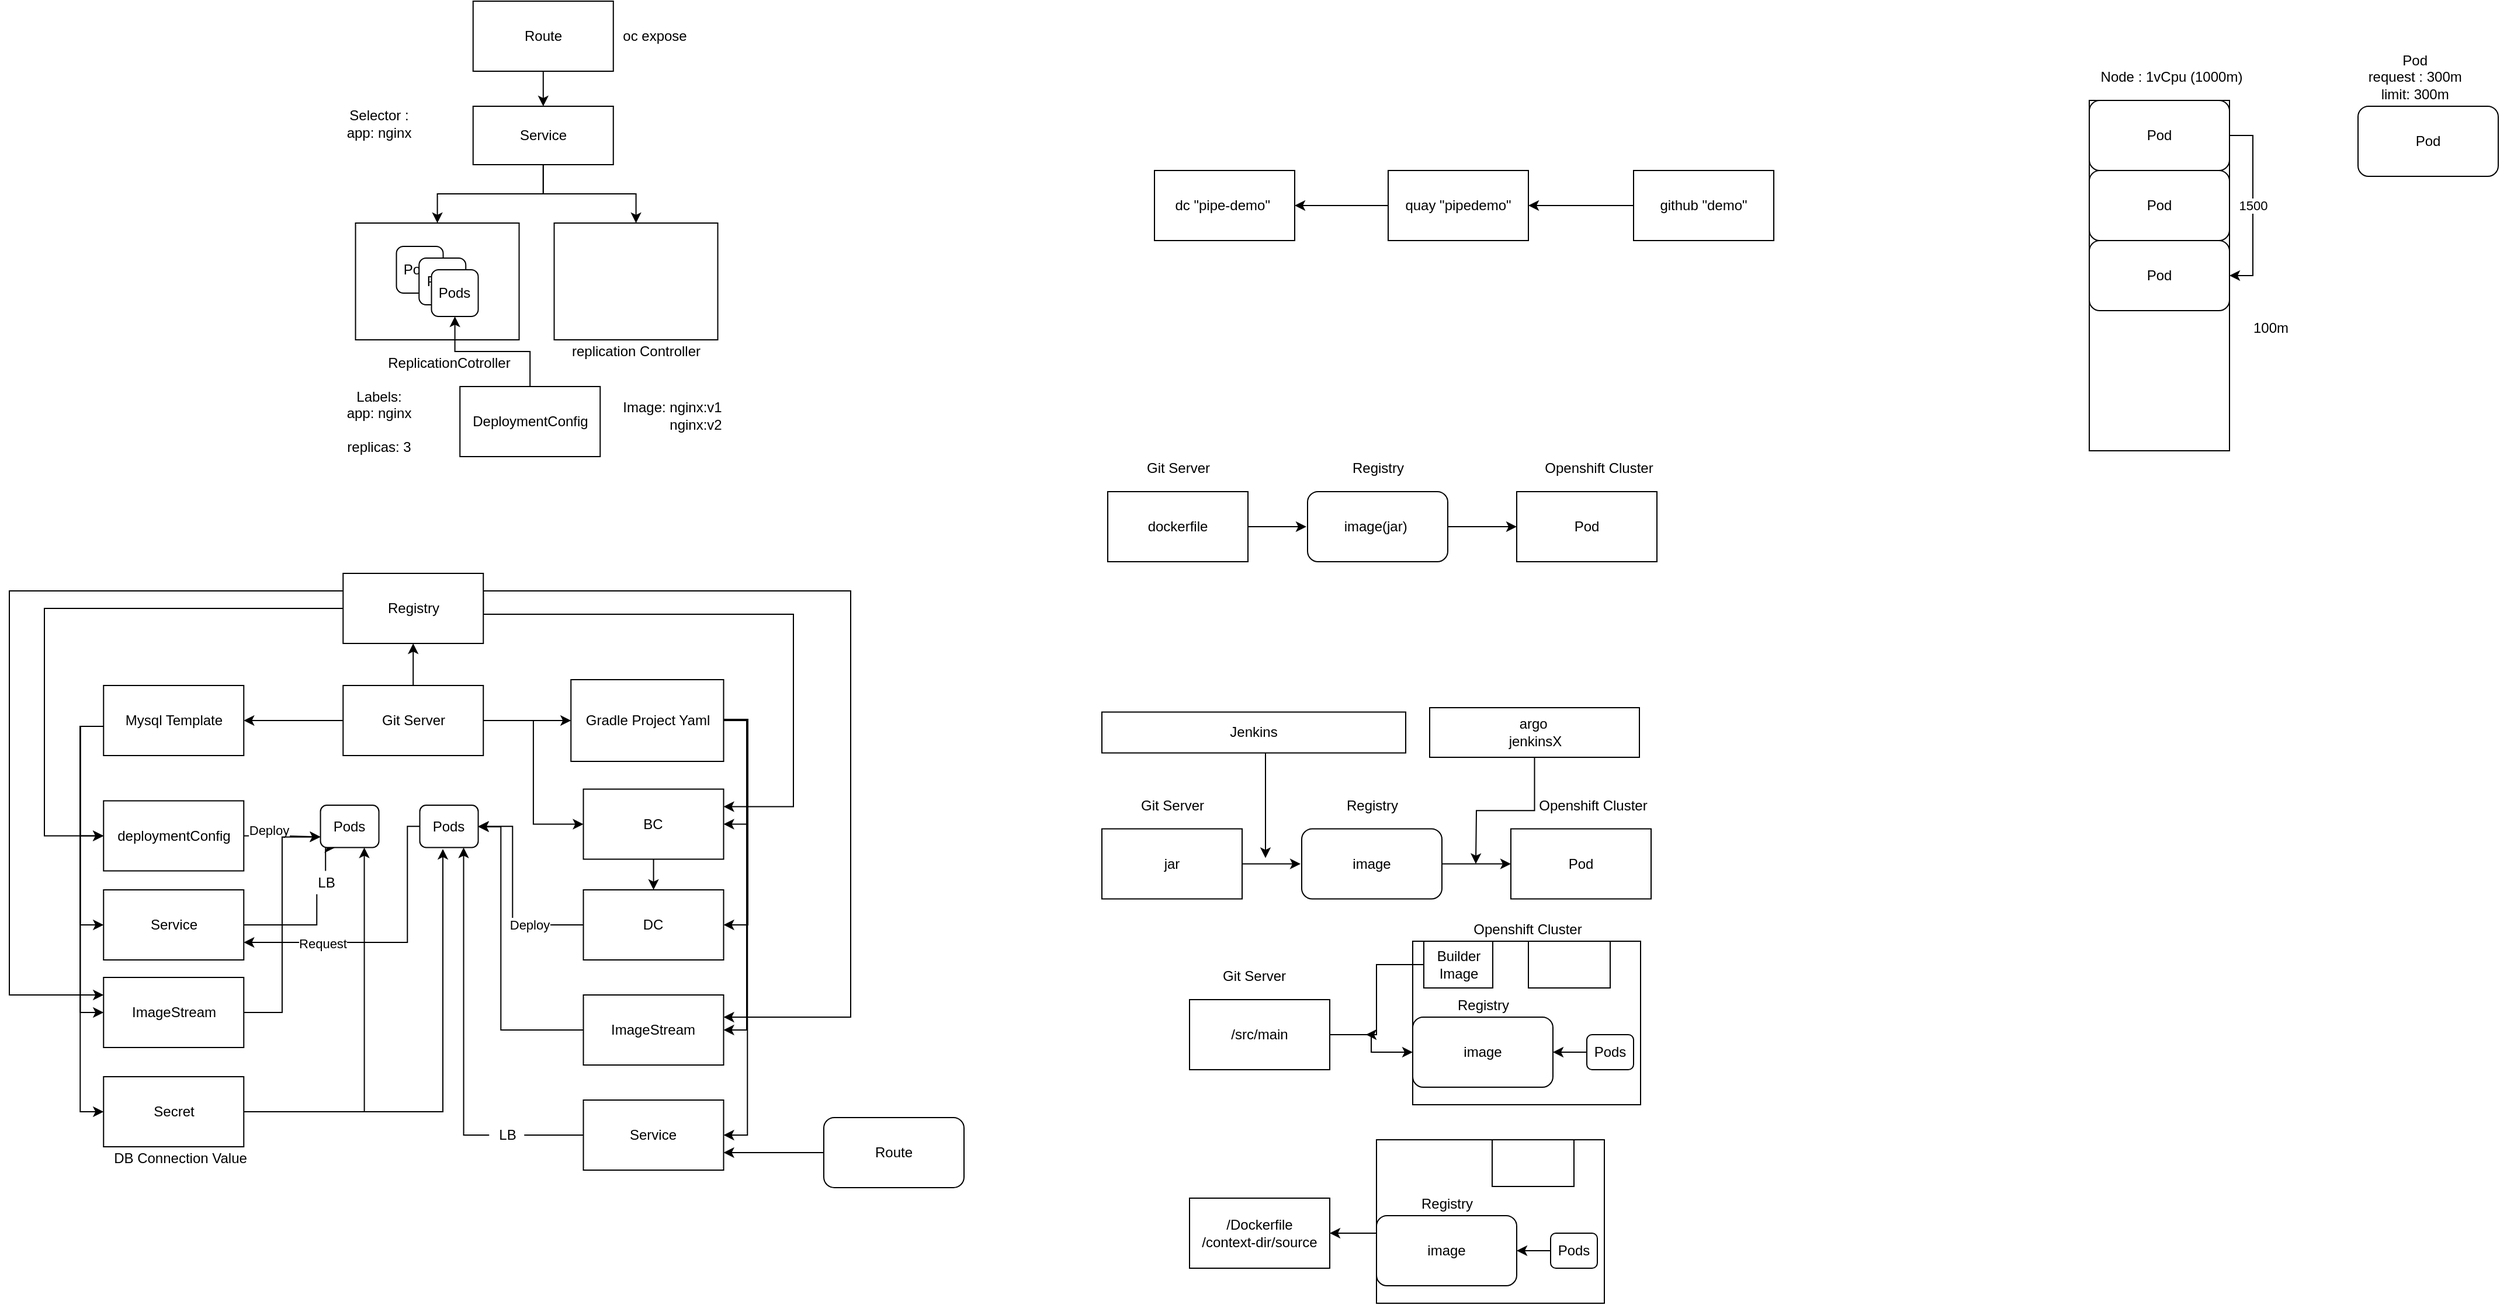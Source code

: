 <mxfile version="14.6.6" type="device"><diagram id="g1yxBimv9lPvZbjN_hcI" name="Page-1"><mxGraphModel dx="1342" dy="687" grid="1" gridSize="10" guides="1" tooltips="1" connect="1" arrows="1" fold="1" page="1" pageScale="1" pageWidth="827" pageHeight="1169" math="0" shadow="0"><root><mxCell id="0"/><mxCell id="1" parent="0"/><mxCell id="YcNovF2lbLRYfm3snQOD-14" value="" style="whiteSpace=wrap;html=1;" parent="1" vertex="1"><mxGeometry x="476.26" y="225" width="140" height="100" as="geometry"/></mxCell><mxCell id="YcNovF2lbLRYfm3snQOD-8" style="edgeStyle=orthogonalEdgeStyle;rounded=0;orthogonalLoop=1;jettySize=auto;html=1;" parent="1" source="YcNovF2lbLRYfm3snQOD-1" target="YcNovF2lbLRYfm3snQOD-2" edge="1"><mxGeometry relative="1" as="geometry"/></mxCell><mxCell id="YcNovF2lbLRYfm3snQOD-19" style="edgeStyle=orthogonalEdgeStyle;rounded=0;orthogonalLoop=1;jettySize=auto;html=1;" parent="1" source="YcNovF2lbLRYfm3snQOD-1" target="YcNovF2lbLRYfm3snQOD-14" edge="1"><mxGeometry relative="1" as="geometry"/></mxCell><mxCell id="YcNovF2lbLRYfm3snQOD-1" value="Service" style="whiteSpace=wrap;html=1;" parent="1" vertex="1"><mxGeometry x="406.88" y="125" width="120" height="50" as="geometry"/></mxCell><mxCell id="YcNovF2lbLRYfm3snQOD-2" value="" style="whiteSpace=wrap;html=1;" parent="1" vertex="1"><mxGeometry x="306.26" y="225" width="140" height="100" as="geometry"/></mxCell><mxCell id="YcNovF2lbLRYfm3snQOD-3" value="Pods" style="rounded=1;whiteSpace=wrap;html=1;" parent="1" vertex="1"><mxGeometry x="341.26" y="245" width="40" height="40" as="geometry"/></mxCell><mxCell id="YcNovF2lbLRYfm3snQOD-4" value="Pods" style="rounded=1;whiteSpace=wrap;html=1;" parent="1" vertex="1"><mxGeometry x="360.63" y="255" width="40" height="40" as="geometry"/></mxCell><mxCell id="YcNovF2lbLRYfm3snQOD-6" value="Pods" style="rounded=1;whiteSpace=wrap;html=1;" parent="1" vertex="1"><mxGeometry x="371.26" y="265" width="40" height="40" as="geometry"/></mxCell><mxCell id="YcNovF2lbLRYfm3snQOD-7" value="ReplicationCotroller" style="text;html=1;align=center;verticalAlign=middle;resizable=0;points=[];autosize=1;strokeColor=none;" parent="1" vertex="1"><mxGeometry x="326.26" y="335" width="120" height="20" as="geometry"/></mxCell><mxCell id="YcNovF2lbLRYfm3snQOD-10" style="edgeStyle=orthogonalEdgeStyle;rounded=0;orthogonalLoop=1;jettySize=auto;html=1;" parent="1" source="YcNovF2lbLRYfm3snQOD-9" target="YcNovF2lbLRYfm3snQOD-6" edge="1"><mxGeometry relative="1" as="geometry"/></mxCell><mxCell id="YcNovF2lbLRYfm3snQOD-9" value="DeploymentConfig" style="whiteSpace=wrap;html=1;" parent="1" vertex="1"><mxGeometry x="395.63" y="365" width="120" height="60" as="geometry"/></mxCell><mxCell id="YcNovF2lbLRYfm3snQOD-15" value="replication Controller" style="text;html=1;align=center;verticalAlign=middle;resizable=0;points=[];autosize=1;strokeColor=none;" parent="1" vertex="1"><mxGeometry x="481.26" y="325" width="130" height="20" as="geometry"/></mxCell><mxCell id="YcNovF2lbLRYfm3snQOD-20" value="Image: nginx:v1&lt;br&gt;&amp;nbsp; &amp;nbsp; &amp;nbsp; &amp;nbsp; &amp;nbsp; &amp;nbsp; nginx:v2" style="text;html=1;align=center;verticalAlign=middle;resizable=0;points=[];autosize=1;strokeColor=none;" parent="1" vertex="1"><mxGeometry x="526.88" y="375" width="100" height="30" as="geometry"/></mxCell><mxCell id="-T55aMEuOZPmN8uG3e0U-1" value="Selector :&lt;br&gt;app: nginx" style="text;html=1;align=center;verticalAlign=middle;resizable=0;points=[];autosize=1;strokeColor=none;" parent="1" vertex="1"><mxGeometry x="290.63" y="125" width="70" height="30" as="geometry"/></mxCell><mxCell id="-T55aMEuOZPmN8uG3e0U-2" value="Labels:&lt;br&gt;app: nginx&lt;br&gt;&lt;br&gt;replicas: 3" style="text;html=1;align=center;verticalAlign=middle;resizable=0;points=[];autosize=1;strokeColor=none;" parent="1" vertex="1"><mxGeometry x="290.63" y="365" width="70" height="60" as="geometry"/></mxCell><mxCell id="-T55aMEuOZPmN8uG3e0U-6" style="edgeStyle=orthogonalEdgeStyle;rounded=0;orthogonalLoop=1;jettySize=auto;html=1;" parent="1" source="-T55aMEuOZPmN8uG3e0U-4" target="YcNovF2lbLRYfm3snQOD-1" edge="1"><mxGeometry relative="1" as="geometry"/></mxCell><mxCell id="-T55aMEuOZPmN8uG3e0U-4" value="Route" style="whiteSpace=wrap;html=1;" parent="1" vertex="1"><mxGeometry x="406.88" y="35" width="120" height="60" as="geometry"/></mxCell><mxCell id="-T55aMEuOZPmN8uG3e0U-5" value="oc expose" style="text;html=1;align=center;verticalAlign=middle;resizable=0;points=[];autosize=1;strokeColor=none;" parent="1" vertex="1"><mxGeometry x="526.88" y="55" width="70" height="20" as="geometry"/></mxCell><mxCell id="-T55aMEuOZPmN8uG3e0U-7" value="dc &quot;pipe-demo&quot;&amp;nbsp;" style="whiteSpace=wrap;html=1;" parent="1" vertex="1"><mxGeometry x="990" y="180" width="120" height="60" as="geometry"/></mxCell><mxCell id="-T55aMEuOZPmN8uG3e0U-11" value="" style="edgeStyle=orthogonalEdgeStyle;rounded=0;orthogonalLoop=1;jettySize=auto;html=1;" parent="1" source="-T55aMEuOZPmN8uG3e0U-8" target="-T55aMEuOZPmN8uG3e0U-7" edge="1"><mxGeometry relative="1" as="geometry"/></mxCell><mxCell id="-T55aMEuOZPmN8uG3e0U-8" value="quay &quot;pipedemo&quot;" style="whiteSpace=wrap;html=1;" parent="1" vertex="1"><mxGeometry x="1190" y="180" width="120" height="60" as="geometry"/></mxCell><mxCell id="-T55aMEuOZPmN8uG3e0U-10" style="edgeStyle=orthogonalEdgeStyle;rounded=0;orthogonalLoop=1;jettySize=auto;html=1;" parent="1" source="-T55aMEuOZPmN8uG3e0U-9" target="-T55aMEuOZPmN8uG3e0U-8" edge="1"><mxGeometry relative="1" as="geometry"/></mxCell><mxCell id="-T55aMEuOZPmN8uG3e0U-9" value="github &quot;demo&quot;" style="whiteSpace=wrap;html=1;" parent="1" vertex="1"><mxGeometry x="1400" y="180" width="120" height="60" as="geometry"/></mxCell><mxCell id="cWllWm8JzuHxalSp856Z-7" style="edgeStyle=orthogonalEdgeStyle;rounded=0;orthogonalLoop=1;jettySize=auto;html=1;" edge="1" parent="1" source="cWllWm8JzuHxalSp856Z-1"><mxGeometry relative="1" as="geometry"><mxPoint x="1120" y="485" as="targetPoint"/></mxGeometry></mxCell><mxCell id="cWllWm8JzuHxalSp856Z-1" value="dockerfile" style="rounded=0;whiteSpace=wrap;html=1;" vertex="1" parent="1"><mxGeometry x="950" y="455" width="120" height="60" as="geometry"/></mxCell><mxCell id="cWllWm8JzuHxalSp856Z-2" value="Git Server" style="text;html=1;align=center;verticalAlign=middle;resizable=0;points=[];autosize=1;strokeColor=none;" vertex="1" parent="1"><mxGeometry x="975" y="425" width="70" height="20" as="geometry"/></mxCell><mxCell id="cWllWm8JzuHxalSp856Z-8" style="edgeStyle=orthogonalEdgeStyle;rounded=0;orthogonalLoop=1;jettySize=auto;html=1;" edge="1" parent="1" source="cWllWm8JzuHxalSp856Z-3" target="cWllWm8JzuHxalSp856Z-5"><mxGeometry relative="1" as="geometry"/></mxCell><mxCell id="cWllWm8JzuHxalSp856Z-3" value="image(jar)&amp;nbsp;" style="rounded=1;whiteSpace=wrap;html=1;" vertex="1" parent="1"><mxGeometry x="1121" y="455" width="120" height="60" as="geometry"/></mxCell><mxCell id="cWllWm8JzuHxalSp856Z-4" value="Registry" style="text;html=1;align=center;verticalAlign=middle;resizable=0;points=[];autosize=1;strokeColor=none;" vertex="1" parent="1"><mxGeometry x="1151" y="425" width="60" height="20" as="geometry"/></mxCell><mxCell id="cWllWm8JzuHxalSp856Z-5" value="Pod" style="whiteSpace=wrap;html=1;" vertex="1" parent="1"><mxGeometry x="1300" y="455" width="120" height="60" as="geometry"/></mxCell><mxCell id="cWllWm8JzuHxalSp856Z-6" value="Openshift Cluster" style="text;html=1;align=center;verticalAlign=middle;resizable=0;points=[];autosize=1;strokeColor=none;" vertex="1" parent="1"><mxGeometry x="1315" y="425" width="110" height="20" as="geometry"/></mxCell><mxCell id="cWllWm8JzuHxalSp856Z-13" style="edgeStyle=orthogonalEdgeStyle;rounded=0;orthogonalLoop=1;jettySize=auto;html=1;" edge="1" parent="1" source="cWllWm8JzuHxalSp856Z-14"><mxGeometry relative="1" as="geometry"><mxPoint x="1115" y="773.75" as="targetPoint"/></mxGeometry></mxCell><mxCell id="cWllWm8JzuHxalSp856Z-14" value="jar" style="rounded=0;whiteSpace=wrap;html=1;" vertex="1" parent="1"><mxGeometry x="945" y="743.75" width="120" height="60" as="geometry"/></mxCell><mxCell id="cWllWm8JzuHxalSp856Z-15" value="Git Server" style="text;html=1;align=center;verticalAlign=middle;resizable=0;points=[];autosize=1;strokeColor=none;" vertex="1" parent="1"><mxGeometry x="970" y="713.75" width="70" height="20" as="geometry"/></mxCell><mxCell id="cWllWm8JzuHxalSp856Z-16" style="edgeStyle=orthogonalEdgeStyle;rounded=0;orthogonalLoop=1;jettySize=auto;html=1;" edge="1" parent="1" source="cWllWm8JzuHxalSp856Z-17" target="cWllWm8JzuHxalSp856Z-19"><mxGeometry relative="1" as="geometry"/></mxCell><mxCell id="cWllWm8JzuHxalSp856Z-17" value="image" style="rounded=1;whiteSpace=wrap;html=1;" vertex="1" parent="1"><mxGeometry x="1116" y="743.75" width="120" height="60" as="geometry"/></mxCell><mxCell id="cWllWm8JzuHxalSp856Z-18" value="Registry" style="text;html=1;align=center;verticalAlign=middle;resizable=0;points=[];autosize=1;strokeColor=none;" vertex="1" parent="1"><mxGeometry x="1146" y="713.75" width="60" height="20" as="geometry"/></mxCell><mxCell id="cWllWm8JzuHxalSp856Z-19" value="Pod" style="whiteSpace=wrap;html=1;" vertex="1" parent="1"><mxGeometry x="1295" y="743.75" width="120" height="60" as="geometry"/></mxCell><mxCell id="cWllWm8JzuHxalSp856Z-20" value="Openshift Cluster" style="text;html=1;align=center;verticalAlign=middle;resizable=0;points=[];autosize=1;strokeColor=none;" vertex="1" parent="1"><mxGeometry x="1310" y="713.75" width="110" height="20" as="geometry"/></mxCell><mxCell id="cWllWm8JzuHxalSp856Z-21" style="edgeStyle=orthogonalEdgeStyle;rounded=0;orthogonalLoop=1;jettySize=auto;html=1;" edge="1" parent="1" source="cWllWm8JzuHxalSp856Z-23"><mxGeometry relative="1" as="geometry"><mxPoint x="1085" y="768.75" as="targetPoint"/><Array as="points"><mxPoint x="1085" y="683.75"/><mxPoint x="1085" y="683.75"/></Array></mxGeometry></mxCell><mxCell id="cWllWm8JzuHxalSp856Z-23" value="Jenkins" style="whiteSpace=wrap;html=1;" vertex="1" parent="1"><mxGeometry x="945" y="643.75" width="260" height="35" as="geometry"/></mxCell><mxCell id="cWllWm8JzuHxalSp856Z-24" style="edgeStyle=orthogonalEdgeStyle;rounded=0;orthogonalLoop=1;jettySize=auto;html=1;" edge="1" parent="1" source="cWllWm8JzuHxalSp856Z-25" target="cWllWm8JzuHxalSp856Z-28"><mxGeometry relative="1" as="geometry"><mxPoint x="1095" y="890.0" as="targetPoint"/></mxGeometry></mxCell><mxCell id="cWllWm8JzuHxalSp856Z-25" value="/src/main" style="rounded=0;whiteSpace=wrap;html=1;" vertex="1" parent="1"><mxGeometry x="1020" y="890" width="120" height="60" as="geometry"/></mxCell><mxCell id="cWllWm8JzuHxalSp856Z-26" value="Git Server" style="text;html=1;align=center;verticalAlign=middle;resizable=0;points=[];autosize=1;strokeColor=none;" vertex="1" parent="1"><mxGeometry x="1040" y="860" width="70" height="20" as="geometry"/></mxCell><mxCell id="cWllWm8JzuHxalSp856Z-27" style="edgeStyle=orthogonalEdgeStyle;rounded=0;orthogonalLoop=1;jettySize=auto;html=1;" edge="1" parent="1" source="cWllWm8JzuHxalSp856Z-28" target="cWllWm8JzuHxalSp856Z-30"><mxGeometry relative="1" as="geometry"/></mxCell><mxCell id="cWllWm8JzuHxalSp856Z-30" value="Pod" style="whiteSpace=wrap;html=1;" vertex="1" parent="1"><mxGeometry x="1211" y="840" width="195" height="140" as="geometry"/></mxCell><mxCell id="cWllWm8JzuHxalSp856Z-31" value="Openshift Cluster" style="text;html=1;align=center;verticalAlign=middle;resizable=0;points=[];autosize=1;strokeColor=none;" vertex="1" parent="1"><mxGeometry x="1253.5" y="820" width="110" height="20" as="geometry"/></mxCell><mxCell id="cWllWm8JzuHxalSp856Z-28" value="image" style="rounded=1;whiteSpace=wrap;html=1;" vertex="1" parent="1"><mxGeometry x="1211" y="905" width="120" height="60" as="geometry"/></mxCell><mxCell id="cWllWm8JzuHxalSp856Z-37" style="edgeStyle=orthogonalEdgeStyle;rounded=0;orthogonalLoop=1;jettySize=auto;html=1;entryX=1;entryY=0.5;entryDx=0;entryDy=0;" edge="1" parent="1" source="cWllWm8JzuHxalSp856Z-36" target="cWllWm8JzuHxalSp856Z-28"><mxGeometry relative="1" as="geometry"/></mxCell><mxCell id="cWllWm8JzuHxalSp856Z-36" value="Pods" style="rounded=1;whiteSpace=wrap;html=1;" vertex="1" parent="1"><mxGeometry x="1360" y="920" width="40" height="30" as="geometry"/></mxCell><mxCell id="cWllWm8JzuHxalSp856Z-29" value="Registry" style="text;html=1;align=center;verticalAlign=middle;resizable=0;points=[];autosize=1;strokeColor=none;" vertex="1" parent="1"><mxGeometry x="1241" y="885" width="60" height="20" as="geometry"/></mxCell><mxCell id="cWllWm8JzuHxalSp856Z-39" style="edgeStyle=orthogonalEdgeStyle;rounded=0;orthogonalLoop=1;jettySize=auto;html=1;" edge="1" parent="1" source="cWllWm8JzuHxalSp856Z-38"><mxGeometry relative="1" as="geometry"><mxPoint x="1171" y="920" as="targetPoint"/><Array as="points"><mxPoint x="1180" y="860"/><mxPoint x="1180" y="920"/></Array></mxGeometry></mxCell><mxCell id="cWllWm8JzuHxalSp856Z-38" value="Builder&lt;br&gt;Image" style="whiteSpace=wrap;html=1;" vertex="1" parent="1"><mxGeometry x="1220.5" y="840" width="59" height="40" as="geometry"/></mxCell><mxCell id="cWllWm8JzuHxalSp856Z-41" style="edgeStyle=orthogonalEdgeStyle;rounded=0;orthogonalLoop=1;jettySize=auto;html=1;" edge="1" parent="1" source="cWllWm8JzuHxalSp856Z-40"><mxGeometry relative="1" as="geometry"><mxPoint x="1265" y="773.75" as="targetPoint"/></mxGeometry></mxCell><mxCell id="cWllWm8JzuHxalSp856Z-40" value="argo&amp;nbsp;&lt;br&gt;jenkinsX" style="whiteSpace=wrap;html=1;" vertex="1" parent="1"><mxGeometry x="1225.5" y="640" width="179.5" height="42.5" as="geometry"/></mxCell><mxCell id="cWllWm8JzuHxalSp856Z-43" value="" style="whiteSpace=wrap;html=1;" vertex="1" parent="1"><mxGeometry x="1310" y="840" width="70" height="40" as="geometry"/></mxCell><mxCell id="cWllWm8JzuHxalSp856Z-44" value="/Dockerfile&lt;br&gt;/context-dir/source" style="whiteSpace=wrap;html=1;" vertex="1" parent="1"><mxGeometry x="1020" y="1060" width="120" height="60" as="geometry"/></mxCell><mxCell id="cWllWm8JzuHxalSp856Z-45" style="edgeStyle=orthogonalEdgeStyle;rounded=0;orthogonalLoop=1;jettySize=auto;html=1;" edge="1" source="cWllWm8JzuHxalSp856Z-47" target="cWllWm8JzuHxalSp856Z-46" parent="1"><mxGeometry relative="1" as="geometry"/></mxCell><mxCell id="cWllWm8JzuHxalSp856Z-46" value="Pod" style="whiteSpace=wrap;html=1;" vertex="1" parent="1"><mxGeometry x="1180" y="1010" width="195" height="140" as="geometry"/></mxCell><mxCell id="cWllWm8JzuHxalSp856Z-47" value="image" style="rounded=1;whiteSpace=wrap;html=1;" vertex="1" parent="1"><mxGeometry x="1180" y="1075" width="120" height="60" as="geometry"/></mxCell><mxCell id="cWllWm8JzuHxalSp856Z-48" style="edgeStyle=orthogonalEdgeStyle;rounded=0;orthogonalLoop=1;jettySize=auto;html=1;entryX=1;entryY=0.5;entryDx=0;entryDy=0;" edge="1" source="cWllWm8JzuHxalSp856Z-49" target="cWllWm8JzuHxalSp856Z-47" parent="1"><mxGeometry relative="1" as="geometry"/></mxCell><mxCell id="cWllWm8JzuHxalSp856Z-49" value="Pods" style="rounded=1;whiteSpace=wrap;html=1;" vertex="1" parent="1"><mxGeometry x="1329" y="1090" width="40" height="30" as="geometry"/></mxCell><mxCell id="cWllWm8JzuHxalSp856Z-50" value="Registry" style="text;html=1;align=center;verticalAlign=middle;resizable=0;points=[];autosize=1;strokeColor=none;" vertex="1" parent="1"><mxGeometry x="1210" y="1055" width="60" height="20" as="geometry"/></mxCell><mxCell id="cWllWm8JzuHxalSp856Z-51" style="edgeStyle=orthogonalEdgeStyle;rounded=0;orthogonalLoop=1;jettySize=auto;html=1;" edge="1" source="cWllWm8JzuHxalSp856Z-47" parent="1"><mxGeometry relative="1" as="geometry"><mxPoint x="1140" y="1090" as="targetPoint"/><mxPoint x="1189.5" y="1030.0" as="sourcePoint"/><Array as="points"><mxPoint x="1190" y="1090"/><mxPoint x="1190" y="1090"/></Array></mxGeometry></mxCell><mxCell id="cWllWm8JzuHxalSp856Z-53" value="" style="whiteSpace=wrap;html=1;" vertex="1" parent="1"><mxGeometry x="1279" y="1010" width="70" height="40" as="geometry"/></mxCell><mxCell id="cWllWm8JzuHxalSp856Z-61" style="edgeStyle=orthogonalEdgeStyle;rounded=0;orthogonalLoop=1;jettySize=auto;html=1;entryX=0;entryY=0.5;entryDx=0;entryDy=0;" edge="1" parent="1" source="cWllWm8JzuHxalSp856Z-54" target="cWllWm8JzuHxalSp856Z-57"><mxGeometry relative="1" as="geometry"><Array as="points"><mxPoint x="70.63" y="656"/><mxPoint x="70.63" y="750"/></Array></mxGeometry></mxCell><mxCell id="cWllWm8JzuHxalSp856Z-62" style="edgeStyle=orthogonalEdgeStyle;rounded=0;orthogonalLoop=1;jettySize=auto;html=1;entryX=0;entryY=0.5;entryDx=0;entryDy=0;" edge="1" parent="1" source="cWllWm8JzuHxalSp856Z-54" target="cWllWm8JzuHxalSp856Z-58"><mxGeometry relative="1" as="geometry"><Array as="points"><mxPoint x="70.63" y="656"/><mxPoint x="70.63" y="826"/></Array></mxGeometry></mxCell><mxCell id="cWllWm8JzuHxalSp856Z-64" style="edgeStyle=orthogonalEdgeStyle;rounded=0;orthogonalLoop=1;jettySize=auto;html=1;entryX=0;entryY=0.5;entryDx=0;entryDy=0;" edge="1" parent="1" source="cWllWm8JzuHxalSp856Z-54" target="cWllWm8JzuHxalSp856Z-59"><mxGeometry relative="1" as="geometry"><Array as="points"><mxPoint x="70.63" y="656"/><mxPoint x="70.63" y="901"/></Array></mxGeometry></mxCell><mxCell id="cWllWm8JzuHxalSp856Z-65" style="edgeStyle=orthogonalEdgeStyle;rounded=0;orthogonalLoop=1;jettySize=auto;html=1;entryX=0;entryY=0.5;entryDx=0;entryDy=0;" edge="1" parent="1" source="cWllWm8JzuHxalSp856Z-54" target="cWllWm8JzuHxalSp856Z-60"><mxGeometry relative="1" as="geometry"><Array as="points"><mxPoint x="70.63" y="656"/><mxPoint x="70.63" y="986"/></Array></mxGeometry></mxCell><mxCell id="cWllWm8JzuHxalSp856Z-54" value="Mysql Template" style="whiteSpace=wrap;html=1;" vertex="1" parent="1"><mxGeometry x="90.63" y="621" width="120" height="60" as="geometry"/></mxCell><mxCell id="cWllWm8JzuHxalSp856Z-69" style="edgeStyle=orthogonalEdgeStyle;rounded=0;orthogonalLoop=1;jettySize=auto;html=1;entryX=0;entryY=0.75;entryDx=0;entryDy=0;" edge="1" parent="1" source="cWllWm8JzuHxalSp856Z-57" target="cWllWm8JzuHxalSp856Z-66"><mxGeometry relative="1" as="geometry"/></mxCell><mxCell id="cWllWm8JzuHxalSp856Z-137" value="Deploy" style="edgeLabel;html=1;align=center;verticalAlign=middle;resizable=0;points=[];" vertex="1" connectable="0" parent="cWllWm8JzuHxalSp856Z-69"><mxGeometry x="-0.751" y="-2" relative="1" as="geometry"><mxPoint x="13" y="-7" as="offset"/></mxGeometry></mxCell><mxCell id="cWllWm8JzuHxalSp856Z-57" value="deploymentConfig" style="whiteSpace=wrap;html=1;" vertex="1" parent="1"><mxGeometry x="90.63" y="719.75" width="120" height="60" as="geometry"/></mxCell><mxCell id="cWllWm8JzuHxalSp856Z-70" style="edgeStyle=orthogonalEdgeStyle;rounded=0;orthogonalLoop=1;jettySize=auto;html=1;entryX=0.25;entryY=1;entryDx=0;entryDy=0;startArrow=none;" edge="1" parent="1" source="cWllWm8JzuHxalSp856Z-80" target="cWllWm8JzuHxalSp856Z-66"><mxGeometry relative="1" as="geometry"><mxPoint x="270.63" y="796" as="targetPoint"/></mxGeometry></mxCell><mxCell id="cWllWm8JzuHxalSp856Z-58" value="Service" style="whiteSpace=wrap;html=1;" vertex="1" parent="1"><mxGeometry x="90.63" y="796" width="120" height="60" as="geometry"/></mxCell><mxCell id="cWllWm8JzuHxalSp856Z-113" style="edgeStyle=orthogonalEdgeStyle;rounded=0;orthogonalLoop=1;jettySize=auto;html=1;entryX=0;entryY=0.75;entryDx=0;entryDy=0;" edge="1" parent="1" source="cWllWm8JzuHxalSp856Z-59" target="cWllWm8JzuHxalSp856Z-66"><mxGeometry relative="1" as="geometry"><mxPoint x="370.63" y="706" as="targetPoint"/></mxGeometry></mxCell><mxCell id="cWllWm8JzuHxalSp856Z-59" value="ImageStream" style="whiteSpace=wrap;html=1;" vertex="1" parent="1"><mxGeometry x="90.63" y="871" width="120" height="60" as="geometry"/></mxCell><mxCell id="cWllWm8JzuHxalSp856Z-78" style="edgeStyle=orthogonalEdgeStyle;rounded=0;orthogonalLoop=1;jettySize=auto;html=1;entryX=0.395;entryY=1.034;entryDx=0;entryDy=0;entryPerimeter=0;" edge="1" parent="1" source="cWllWm8JzuHxalSp856Z-60" target="cWllWm8JzuHxalSp856Z-75"><mxGeometry relative="1" as="geometry"/></mxCell><mxCell id="cWllWm8JzuHxalSp856Z-84" style="edgeStyle=orthogonalEdgeStyle;rounded=0;orthogonalLoop=1;jettySize=auto;html=1;entryX=0.75;entryY=1;entryDx=0;entryDy=0;" edge="1" parent="1" source="cWllWm8JzuHxalSp856Z-60" target="cWllWm8JzuHxalSp856Z-66"><mxGeometry relative="1" as="geometry"/></mxCell><mxCell id="cWllWm8JzuHxalSp856Z-60" value="Secret" style="whiteSpace=wrap;html=1;" vertex="1" parent="1"><mxGeometry x="90.63" y="956" width="120" height="60" as="geometry"/></mxCell><mxCell id="cWllWm8JzuHxalSp856Z-66" value="Pods" style="rounded=1;whiteSpace=wrap;html=1;" vertex="1" parent="1"><mxGeometry x="276.26" y="723.5" width="50" height="36.25" as="geometry"/></mxCell><mxCell id="cWllWm8JzuHxalSp856Z-91" style="edgeStyle=orthogonalEdgeStyle;rounded=0;orthogonalLoop=1;jettySize=auto;html=1;entryX=1;entryY=0.5;entryDx=0;entryDy=0;" edge="1" parent="1" source="cWllWm8JzuHxalSp856Z-71" target="cWllWm8JzuHxalSp856Z-86"><mxGeometry relative="1" as="geometry"><mxPoint x="650.63" y="746" as="targetPoint"/><Array as="points"><mxPoint x="642" y="651"/><mxPoint x="642" y="740"/></Array></mxGeometry></mxCell><mxCell id="cWllWm8JzuHxalSp856Z-93" style="edgeStyle=orthogonalEdgeStyle;rounded=0;orthogonalLoop=1;jettySize=auto;html=1;entryX=1;entryY=0.5;entryDx=0;entryDy=0;" edge="1" parent="1" source="cWllWm8JzuHxalSp856Z-71" target="cWllWm8JzuHxalSp856Z-88"><mxGeometry relative="1" as="geometry"><Array as="points"><mxPoint x="642" y="650"/><mxPoint x="642" y="826"/></Array></mxGeometry></mxCell><mxCell id="cWllWm8JzuHxalSp856Z-95" style="edgeStyle=orthogonalEdgeStyle;rounded=0;orthogonalLoop=1;jettySize=auto;html=1;entryX=1;entryY=0.5;entryDx=0;entryDy=0;" edge="1" parent="1" source="cWllWm8JzuHxalSp856Z-71" target="cWllWm8JzuHxalSp856Z-89"><mxGeometry relative="1" as="geometry"><Array as="points"><mxPoint x="641.63" y="651"/><mxPoint x="641.63" y="1006"/></Array></mxGeometry></mxCell><mxCell id="cWllWm8JzuHxalSp856Z-96" style="edgeStyle=orthogonalEdgeStyle;rounded=0;orthogonalLoop=1;jettySize=auto;html=1;entryX=1;entryY=0.5;entryDx=0;entryDy=0;" edge="1" parent="1" source="cWllWm8JzuHxalSp856Z-71" target="cWllWm8JzuHxalSp856Z-85"><mxGeometry relative="1" as="geometry"><Array as="points"><mxPoint x="641" y="651"/><mxPoint x="641" y="916"/></Array></mxGeometry></mxCell><mxCell id="cWllWm8JzuHxalSp856Z-71" value="Gradle Project Yaml" style="whiteSpace=wrap;html=1;" vertex="1" parent="1"><mxGeometry x="490.63" y="616" width="130.63" height="70" as="geometry"/></mxCell><mxCell id="cWllWm8JzuHxalSp856Z-77" style="edgeStyle=orthogonalEdgeStyle;rounded=0;orthogonalLoop=1;jettySize=auto;html=1;entryX=1;entryY=0.75;entryDx=0;entryDy=0;exitX=0;exitY=0.5;exitDx=0;exitDy=0;" edge="1" parent="1" source="cWllWm8JzuHxalSp856Z-75" target="cWllWm8JzuHxalSp856Z-58"><mxGeometry relative="1" as="geometry"><Array as="points"><mxPoint x="350.63" y="742"/><mxPoint x="350.63" y="841"/></Array></mxGeometry></mxCell><mxCell id="cWllWm8JzuHxalSp856Z-135" value="Request" style="edgeLabel;html=1;align=center;verticalAlign=middle;resizable=0;points=[];" vertex="1" connectable="0" parent="cWllWm8JzuHxalSp856Z-77"><mxGeometry x="0.607" y="1" relative="1" as="geometry"><mxPoint x="18" as="offset"/></mxGeometry></mxCell><mxCell id="cWllWm8JzuHxalSp856Z-75" value="Pods" style="rounded=1;whiteSpace=wrap;html=1;" vertex="1" parent="1"><mxGeometry x="361.26" y="723.5" width="50" height="36.25" as="geometry"/></mxCell><mxCell id="cWllWm8JzuHxalSp856Z-79" value="DB Connection Value" style="text;html=1;align=center;verticalAlign=middle;resizable=0;points=[];autosize=1;strokeColor=none;" vertex="1" parent="1"><mxGeometry x="90.63" y="1016" width="130" height="20" as="geometry"/></mxCell><mxCell id="cWllWm8JzuHxalSp856Z-90" style="edgeStyle=orthogonalEdgeStyle;rounded=0;orthogonalLoop=1;jettySize=auto;html=1;" edge="1" parent="1" source="cWllWm8JzuHxalSp856Z-85" target="cWllWm8JzuHxalSp856Z-75"><mxGeometry relative="1" as="geometry"><Array as="points"><mxPoint x="430.63" y="916"/><mxPoint x="430.63" y="742"/></Array></mxGeometry></mxCell><mxCell id="cWllWm8JzuHxalSp856Z-85" value="ImageStream" style="whiteSpace=wrap;html=1;" vertex="1" parent="1"><mxGeometry x="501.26" y="886" width="120" height="60" as="geometry"/></mxCell><mxCell id="cWllWm8JzuHxalSp856Z-104" style="edgeStyle=orthogonalEdgeStyle;rounded=0;orthogonalLoop=1;jettySize=auto;html=1;" edge="1" parent="1" source="cWllWm8JzuHxalSp856Z-86" target="cWllWm8JzuHxalSp856Z-88"><mxGeometry relative="1" as="geometry"/></mxCell><mxCell id="cWllWm8JzuHxalSp856Z-86" value="BC" style="whiteSpace=wrap;html=1;" vertex="1" parent="1"><mxGeometry x="501.26" y="709.75" width="120" height="60" as="geometry"/></mxCell><mxCell id="cWllWm8JzuHxalSp856Z-112" style="edgeStyle=orthogonalEdgeStyle;rounded=0;orthogonalLoop=1;jettySize=auto;html=1;entryX=1;entryY=0.5;entryDx=0;entryDy=0;" edge="1" parent="1" source="cWllWm8JzuHxalSp856Z-88" target="cWllWm8JzuHxalSp856Z-75"><mxGeometry relative="1" as="geometry"><Array as="points"><mxPoint x="440.63" y="826"/><mxPoint x="440.63" y="742"/></Array></mxGeometry></mxCell><mxCell id="cWllWm8JzuHxalSp856Z-136" value="Deploy" style="edgeLabel;html=1;align=center;verticalAlign=middle;resizable=0;points=[];" vertex="1" connectable="0" parent="cWllWm8JzuHxalSp856Z-112"><mxGeometry x="-0.466" relative="1" as="geometry"><mxPoint as="offset"/></mxGeometry></mxCell><mxCell id="cWllWm8JzuHxalSp856Z-88" value="DC" style="whiteSpace=wrap;html=1;" vertex="1" parent="1"><mxGeometry x="501.26" y="796" width="120" height="60" as="geometry"/></mxCell><mxCell id="cWllWm8JzuHxalSp856Z-107" style="edgeStyle=orthogonalEdgeStyle;rounded=0;orthogonalLoop=1;jettySize=auto;html=1;entryX=0.75;entryY=1;entryDx=0;entryDy=0;startArrow=none;" edge="1" parent="1" source="cWllWm8JzuHxalSp856Z-108" target="cWllWm8JzuHxalSp856Z-75"><mxGeometry relative="1" as="geometry"/></mxCell><mxCell id="cWllWm8JzuHxalSp856Z-89" value="Service" style="whiteSpace=wrap;html=1;" vertex="1" parent="1"><mxGeometry x="501.26" y="976" width="120" height="60" as="geometry"/></mxCell><mxCell id="cWllWm8JzuHxalSp856Z-98" style="edgeStyle=orthogonalEdgeStyle;rounded=0;orthogonalLoop=1;jettySize=auto;html=1;" edge="1" parent="1" source="cWllWm8JzuHxalSp856Z-97" target="cWllWm8JzuHxalSp856Z-54"><mxGeometry relative="1" as="geometry"/></mxCell><mxCell id="cWllWm8JzuHxalSp856Z-99" style="edgeStyle=orthogonalEdgeStyle;rounded=0;orthogonalLoop=1;jettySize=auto;html=1;" edge="1" parent="1" source="cWllWm8JzuHxalSp856Z-97" target="cWllWm8JzuHxalSp856Z-71"><mxGeometry relative="1" as="geometry"/></mxCell><mxCell id="cWllWm8JzuHxalSp856Z-102" style="edgeStyle=orthogonalEdgeStyle;rounded=0;orthogonalLoop=1;jettySize=auto;html=1;entryX=0;entryY=0.5;entryDx=0;entryDy=0;" edge="1" parent="1" source="cWllWm8JzuHxalSp856Z-97" target="cWllWm8JzuHxalSp856Z-86"><mxGeometry relative="1" as="geometry"/></mxCell><mxCell id="cWllWm8JzuHxalSp856Z-121" style="edgeStyle=orthogonalEdgeStyle;rounded=0;orthogonalLoop=1;jettySize=auto;html=1;" edge="1" parent="1" source="cWllWm8JzuHxalSp856Z-97" target="cWllWm8JzuHxalSp856Z-100"><mxGeometry relative="1" as="geometry"/></mxCell><mxCell id="cWllWm8JzuHxalSp856Z-97" value="Git Server" style="whiteSpace=wrap;html=1;" vertex="1" parent="1"><mxGeometry x="295.63" y="621" width="120" height="60" as="geometry"/></mxCell><mxCell id="cWllWm8JzuHxalSp856Z-103" style="edgeStyle=orthogonalEdgeStyle;rounded=0;orthogonalLoop=1;jettySize=auto;html=1;entryX=1;entryY=0.25;entryDx=0;entryDy=0;" edge="1" parent="1" source="cWllWm8JzuHxalSp856Z-100" target="cWllWm8JzuHxalSp856Z-86"><mxGeometry relative="1" as="geometry"><Array as="points"><mxPoint x="681" y="560"/><mxPoint x="681" y="725"/></Array></mxGeometry></mxCell><mxCell id="cWllWm8JzuHxalSp856Z-120" style="edgeStyle=orthogonalEdgeStyle;rounded=0;orthogonalLoop=1;jettySize=auto;html=1;entryX=0;entryY=0.5;entryDx=0;entryDy=0;exitX=0;exitY=0.5;exitDx=0;exitDy=0;" edge="1" parent="1" source="cWllWm8JzuHxalSp856Z-100" target="cWllWm8JzuHxalSp856Z-57"><mxGeometry relative="1" as="geometry"><Array as="points"><mxPoint x="40" y="555"/><mxPoint x="40" y="750"/></Array></mxGeometry></mxCell><mxCell id="cWllWm8JzuHxalSp856Z-122" style="edgeStyle=orthogonalEdgeStyle;rounded=0;orthogonalLoop=1;jettySize=auto;html=1;entryX=0;entryY=0.25;entryDx=0;entryDy=0;" edge="1" parent="1" source="cWllWm8JzuHxalSp856Z-100" target="cWllWm8JzuHxalSp856Z-59"><mxGeometry relative="1" as="geometry"><mxPoint x="20" y="880" as="targetPoint"/><Array as="points"><mxPoint x="10" y="540"/><mxPoint x="10" y="886"/></Array></mxGeometry></mxCell><mxCell id="cWllWm8JzuHxalSp856Z-123" style="edgeStyle=orthogonalEdgeStyle;rounded=0;orthogonalLoop=1;jettySize=auto;html=1;entryX=1;entryY=0.25;entryDx=0;entryDy=0;" edge="1" parent="1"><mxGeometry relative="1" as="geometry"><mxPoint x="415.63" y="559.034" as="sourcePoint"/><mxPoint x="621.26" y="905" as="targetPoint"/><Array as="points"><mxPoint x="416" y="540"/><mxPoint x="730" y="540"/><mxPoint x="730" y="905"/></Array></mxGeometry></mxCell><mxCell id="cWllWm8JzuHxalSp856Z-100" value="Registry" style="whiteSpace=wrap;html=1;" vertex="1" parent="1"><mxGeometry x="295.63" y="525" width="120" height="60" as="geometry"/></mxCell><mxCell id="cWllWm8JzuHxalSp856Z-80" value="LB" style="text;html=1;align=center;verticalAlign=middle;resizable=0;points=[];autosize=1;strokeColor=none;" vertex="1" parent="1"><mxGeometry x="265.63" y="779.75" width="30" height="20" as="geometry"/></mxCell><mxCell id="cWllWm8JzuHxalSp856Z-114" value="" style="edgeStyle=orthogonalEdgeStyle;rounded=0;orthogonalLoop=1;jettySize=auto;html=1;entryX=0.25;entryY=1;entryDx=0;entryDy=0;endArrow=none;" edge="1" parent="1" source="cWllWm8JzuHxalSp856Z-58" target="cWllWm8JzuHxalSp856Z-80"><mxGeometry relative="1" as="geometry"><mxPoint x="210.63" y="826" as="sourcePoint"/><mxPoint x="288.76" y="759.75" as="targetPoint"/></mxGeometry></mxCell><mxCell id="cWllWm8JzuHxalSp856Z-108" value="LB" style="text;html=1;align=center;verticalAlign=middle;resizable=0;points=[];autosize=1;strokeColor=none;" vertex="1" parent="1"><mxGeometry x="420.63" y="996" width="30" height="20" as="geometry"/></mxCell><mxCell id="cWllWm8JzuHxalSp856Z-116" value="" style="edgeStyle=orthogonalEdgeStyle;rounded=0;orthogonalLoop=1;jettySize=auto;html=1;endArrow=none;" edge="1" parent="1" source="cWllWm8JzuHxalSp856Z-89" target="cWllWm8JzuHxalSp856Z-108"><mxGeometry relative="1" as="geometry"><mxPoint x="501.26" y="1006.0" as="sourcePoint"/><mxPoint x="398.76" y="759.75" as="targetPoint"/></mxGeometry></mxCell><mxCell id="cWllWm8JzuHxalSp856Z-128" style="edgeStyle=orthogonalEdgeStyle;rounded=0;orthogonalLoop=1;jettySize=auto;html=1;entryX=1;entryY=0.75;entryDx=0;entryDy=0;" edge="1" parent="1" source="cWllWm8JzuHxalSp856Z-127" target="cWllWm8JzuHxalSp856Z-89"><mxGeometry relative="1" as="geometry"/></mxCell><mxCell id="cWllWm8JzuHxalSp856Z-127" value="Route" style="rounded=1;whiteSpace=wrap;html=1;" vertex="1" parent="1"><mxGeometry x="707" y="991" width="120" height="60" as="geometry"/></mxCell><mxCell id="cWllWm8JzuHxalSp856Z-138" value="&amp;nbsp;" style="whiteSpace=wrap;html=1;" vertex="1" parent="1"><mxGeometry x="1790" y="120" width="120" height="300" as="geometry"/></mxCell><mxCell id="cWllWm8JzuHxalSp856Z-139" value="Node : 1vCpu (1000m)" style="text;html=1;align=center;verticalAlign=middle;resizable=0;points=[];autosize=1;strokeColor=none;" vertex="1" parent="1"><mxGeometry x="1790" y="90" width="140" height="20" as="geometry"/></mxCell><mxCell id="cWllWm8JzuHxalSp856Z-140" value="Pod" style="rounded=1;whiteSpace=wrap;html=1;" vertex="1" parent="1"><mxGeometry x="2020" y="125" width="120" height="60" as="geometry"/></mxCell><mxCell id="cWllWm8JzuHxalSp856Z-141" value="Pod&amp;nbsp;&lt;br&gt;request : 300m&amp;nbsp;&lt;br&gt;limit: 300m&amp;nbsp;" style="text;html=1;align=center;verticalAlign=middle;resizable=0;points=[];autosize=1;strokeColor=none;" vertex="1" parent="1"><mxGeometry x="2020" y="75" width="100" height="50" as="geometry"/></mxCell><mxCell id="cWllWm8JzuHxalSp856Z-147" style="edgeStyle=orthogonalEdgeStyle;rounded=0;orthogonalLoop=1;jettySize=auto;html=1;entryX=1;entryY=0.5;entryDx=0;entryDy=0;" edge="1" parent="1" source="cWllWm8JzuHxalSp856Z-142" target="cWllWm8JzuHxalSp856Z-145"><mxGeometry relative="1" as="geometry"><Array as="points"><mxPoint x="1930" y="150"/><mxPoint x="1930" y="270"/></Array></mxGeometry></mxCell><mxCell id="cWllWm8JzuHxalSp856Z-149" value="1500" style="edgeLabel;html=1;align=center;verticalAlign=middle;resizable=0;points=[];" vertex="1" connectable="0" parent="cWllWm8JzuHxalSp856Z-147"><mxGeometry x="0.275" relative="1" as="geometry"><mxPoint y="-22" as="offset"/></mxGeometry></mxCell><mxCell id="cWllWm8JzuHxalSp856Z-142" value="Pod" style="rounded=1;whiteSpace=wrap;html=1;" vertex="1" parent="1"><mxGeometry x="1790" y="120" width="120" height="60" as="geometry"/></mxCell><mxCell id="cWllWm8JzuHxalSp856Z-143" value="100m" style="text;html=1;align=center;verticalAlign=middle;resizable=0;points=[];autosize=1;strokeColor=none;" vertex="1" parent="1"><mxGeometry x="1920" y="305" width="50" height="20" as="geometry"/></mxCell><mxCell id="cWllWm8JzuHxalSp856Z-144" value="Pod" style="rounded=1;whiteSpace=wrap;html=1;" vertex="1" parent="1"><mxGeometry x="1790" y="180" width="120" height="60" as="geometry"/></mxCell><mxCell id="cWllWm8JzuHxalSp856Z-145" value="Pod" style="rounded=1;whiteSpace=wrap;html=1;" vertex="1" parent="1"><mxGeometry x="1790" y="240" width="120" height="60" as="geometry"/></mxCell></root></mxGraphModel></diagram></mxfile>